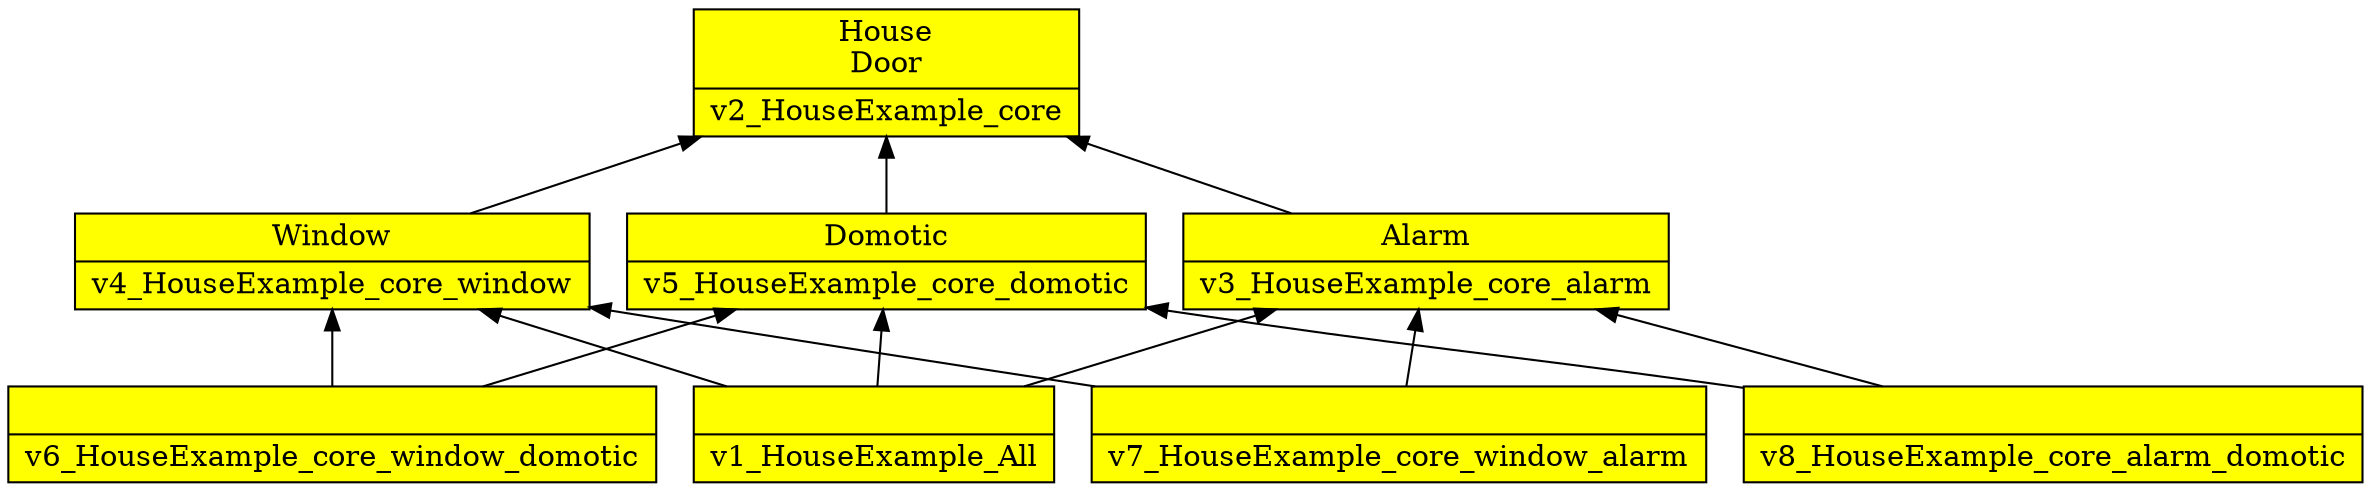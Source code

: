 digraph G { 
	rankdir=BT;
1 [shape=record,style=filled,fillcolor=yellow,label="{House\nDoor\n|v2_HouseExample_core\n}"];
2 [shape=record,style=filled,fillcolor=yellow,label="{Domotic\n|v5_HouseExample_core_domotic\n}"];
3 [shape=record,style=filled,fillcolor=yellow,label="{Window\n|v4_HouseExample_core_window\n}"];
4 [shape=record,style=filled,fillcolor=yellow,label="{|v6_HouseExample_core_window_domotic\n}"];
5 [shape=record,style=filled,fillcolor=yellow,label="{Alarm\n|v3_HouseExample_core_alarm\n}"];
6 [shape=record,style=filled,fillcolor=yellow,label="{|v1_HouseExample_All\n}"];
7 [shape=record,style=filled,fillcolor=yellow,label="{|v7_HouseExample_core_window_alarm\n}"];
8 [shape=record,style=filled,fillcolor=yellow,label="{|v8_HouseExample_core_alarm_domotic\n}"];
	2 -> 1
	3 -> 1
	4 -> 2
	4 -> 3
	5 -> 1
	6 -> 2
	6 -> 3
	6 -> 5
	7 -> 3
	7 -> 5
	8 -> 2
	8 -> 5
}
